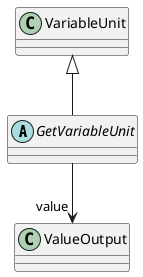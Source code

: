 @startuml
abstract class GetVariableUnit {
}
VariableUnit <|-- GetVariableUnit
GetVariableUnit --> "value" ValueOutput
@enduml

